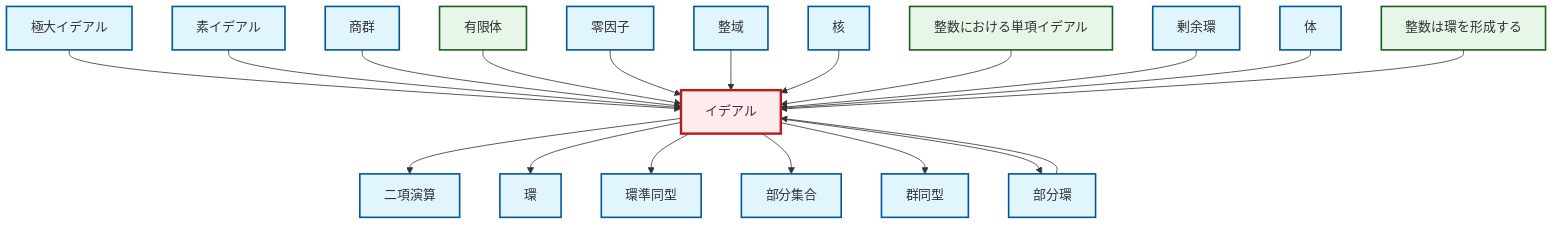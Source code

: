 graph TD
    classDef definition fill:#e1f5fe,stroke:#01579b,stroke-width:2px
    classDef theorem fill:#f3e5f5,stroke:#4a148c,stroke-width:2px
    classDef axiom fill:#fff3e0,stroke:#e65100,stroke-width:2px
    classDef example fill:#e8f5e9,stroke:#1b5e20,stroke-width:2px
    classDef current fill:#ffebee,stroke:#b71c1c,stroke-width:3px
    def-binary-operation["二項演算"]:::definition
    def-integral-domain["整域"]:::definition
    ex-integers-ring["整数は環を形成する"]:::example
    def-prime-ideal["素イデアル"]:::definition
    ex-principal-ideal["整数における単項イデアル"]:::example
    ex-finite-field["有限体"]:::example
    def-kernel["核"]:::definition
    def-quotient-group["商群"]:::definition
    def-ring["環"]:::definition
    def-ideal["イデアル"]:::definition
    def-field["体"]:::definition
    def-maximal-ideal["極大イデアル"]:::definition
    def-subset["部分集合"]:::definition
    def-zero-divisor["零因子"]:::definition
    def-isomorphism["群同型"]:::definition
    def-ring-homomorphism["環準同型"]:::definition
    def-subring["部分環"]:::definition
    def-quotient-ring["剰余環"]:::definition
    def-maximal-ideal --> def-ideal
    def-prime-ideal --> def-ideal
    def-subring --> def-ideal
    def-ideal --> def-binary-operation
    def-ideal --> def-ring
    def-ideal --> def-ring-homomorphism
    def-ideal --> def-subset
    def-quotient-group --> def-ideal
    ex-finite-field --> def-ideal
    def-zero-divisor --> def-ideal
    def-integral-domain --> def-ideal
    def-kernel --> def-ideal
    ex-principal-ideal --> def-ideal
    def-quotient-ring --> def-ideal
    def-field --> def-ideal
    ex-integers-ring --> def-ideal
    def-ideal --> def-isomorphism
    def-ideal --> def-subring
    class def-ideal current